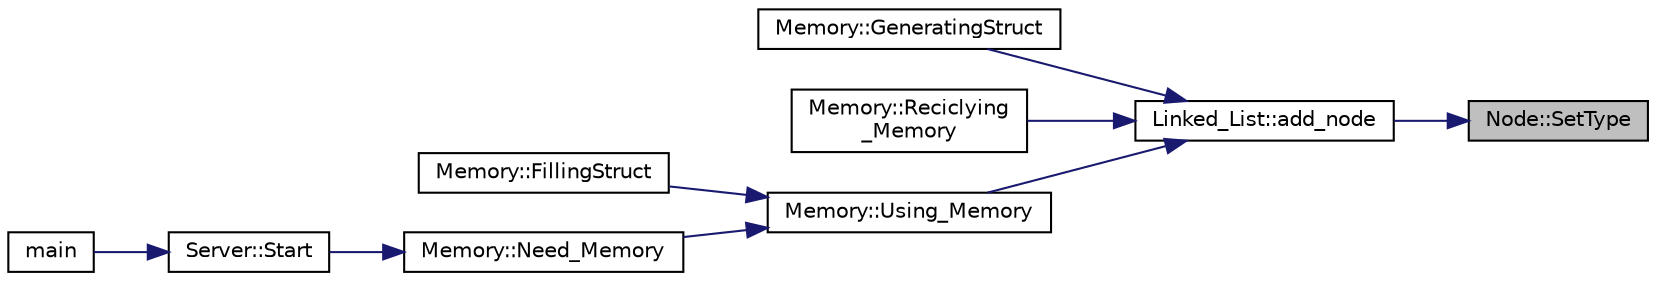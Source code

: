 digraph "Node::SetType"
{
 // LATEX_PDF_SIZE
  edge [fontname="Helvetica",fontsize="10",labelfontname="Helvetica",labelfontsize="10"];
  node [fontname="Helvetica",fontsize="10",shape=record];
  rankdir="RL";
  Node1 [label="Node::SetType",height=0.2,width=0.4,color="black", fillcolor="grey75", style="filled", fontcolor="black",tooltip="Setter para el tipo del nodo."];
  Node1 -> Node2 [dir="back",color="midnightblue",fontsize="10",style="solid"];
  Node2 [label="Linked_List::add_node",height=0.2,width=0.4,color="black", fillcolor="white", style="filled",URL="$classLinked__List.html#a79ecb670ca531916d40bcdd85fea08cc",tooltip="Se encarga de agregar un nodo a una lista."];
  Node2 -> Node3 [dir="back",color="midnightblue",fontsize="10",style="solid"];
  Node3 [label="Memory::GeneratingStruct",height=0.2,width=0.4,color="black", fillcolor="white", style="filled",URL="$classMemory.html#ad2eef4937758ec88ec8d56c9a15c2b81",tooltip="Funcion que declara cuando se esta empezando a generar un struct."];
  Node2 -> Node4 [dir="back",color="midnightblue",fontsize="10",style="solid"];
  Node4 [label="Memory::Reciclying\l_Memory",height=0.2,width=0.4,color="black", fillcolor="white", style="filled",URL="$classMemory.html#a53c461961dd8403ad7ad621f5b1fb609",tooltip="Se encarga de reutilizar una posicion en el offset de memoria a ser posible."];
  Node2 -> Node5 [dir="back",color="midnightblue",fontsize="10",style="solid"];
  Node5 [label="Memory::Using_Memory",height=0.2,width=0.4,color="black", fillcolor="white", style="filled",URL="$classMemory.html#a76494a9f1c27c097f5a9d8af9f4ea818",tooltip="Se encarga de reservar un espacio en el offset para la nueva variable."];
  Node5 -> Node6 [dir="back",color="midnightblue",fontsize="10",style="solid"];
  Node6 [label="Memory::FillingStruct",height=0.2,width=0.4,color="black", fillcolor="white", style="filled",URL="$classMemory.html#addc796d3c659d83c4de88d1769a41c67",tooltip="Se encarga de rellenar los espacios de memoria del struct que se esta generando con sus respectivos a..."];
  Node5 -> Node7 [dir="back",color="midnightblue",fontsize="10",style="solid"];
  Node7 [label="Memory::Need_Memory",height=0.2,width=0.4,color="black", fillcolor="white", style="filled",URL="$classMemory.html#a33fd5c5e117fccccd73f096f442c58f6",tooltip="Solicita memoria, lo que puede resultar en una sobreescritura, una nueva direccion o en el reciclaje ..."];
  Node7 -> Node8 [dir="back",color="midnightblue",fontsize="10",style="solid"];
  Node8 [label="Server::Start",height=0.2,width=0.4,color="black", fillcolor="white", style="filled",URL="$classServer.html#acaea883b722927c7d8299a74447c8d1b",tooltip="Se encarga de levantar el servidor el cual estara acargo del el manejo de la memoria."];
  Node8 -> Node9 [dir="back",color="midnightblue",fontsize="10",style="solid"];
  Node9 [label="main",height=0.2,width=0.4,color="black", fillcolor="white", style="filled",URL="$main_8cpp.html#a0ddf1224851353fc92bfbff6f499fa97",tooltip=" "];
}
